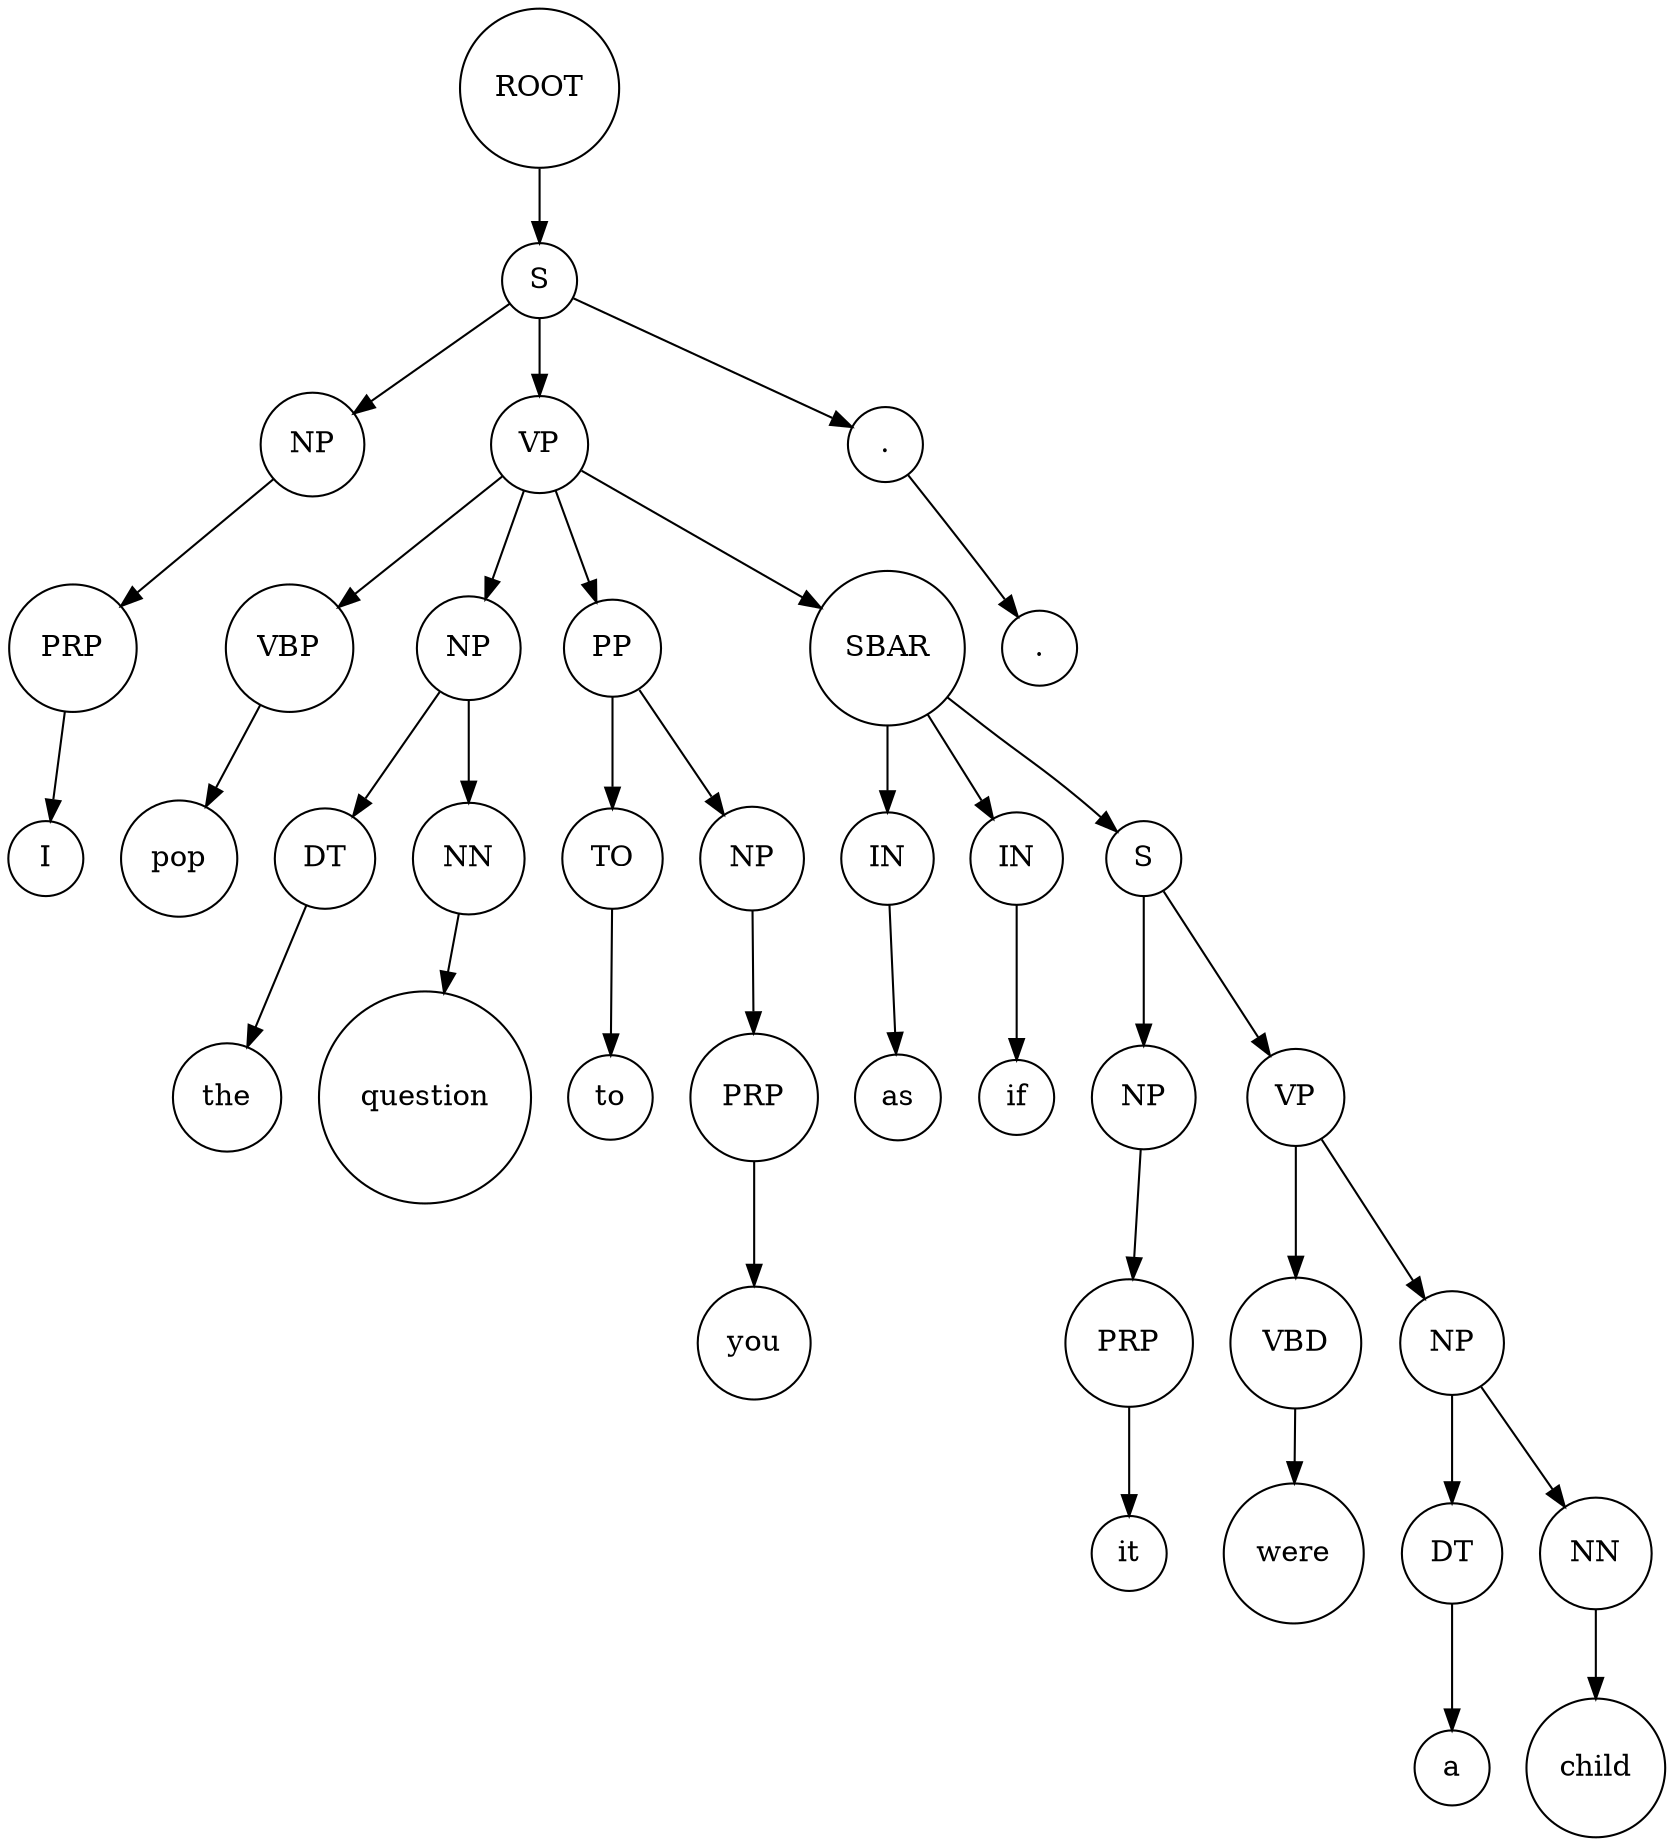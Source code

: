 digraph {
	node [shape=circle]
	0 [label=ROOT]
	1 [label=S]
		0 -> 1
	2 [label=NP]
		1 -> 2
	3 [label=PRP]
		2 -> 3
	4 [label=I]
		3 -> 4
	5 [label=VP]
		1 -> 5
	6 [label=VBP]
		5 -> 6
	7 [label=pop]
		6 -> 7
	8 [label=NP]
		5 -> 8
	9 [label=DT]
		8 -> 9
	10 [label=the]
		9 -> 10
	11 [label=NN]
		8 -> 11
	12 [label=question]
		11 -> 12
	13 [label=PP]
		5 -> 13
	14 [label=TO]
		13 -> 14
	15 [label=to]
		14 -> 15
	16 [label=NP]
		13 -> 16
	17 [label=PRP]
		16 -> 17
	18 [label=you]
		17 -> 18
	19 [label=SBAR]
		5 -> 19
	20 [label=IN]
		19 -> 20
	21 [label=as]
		20 -> 21
	22 [label=IN]
		19 -> 22
	23 [label=if]
		22 -> 23
	24 [label=S]
		19 -> 24
	25 [label=NP]
		24 -> 25
	26 [label=PRP]
		25 -> 26
	27 [label=it]
		26 -> 27
	28 [label=VP]
		24 -> 28
	29 [label=VBD]
		28 -> 29
	30 [label=were]
		29 -> 30
	31 [label=NP]
		28 -> 31
	32 [label=DT]
		31 -> 32
	33 [label=a]
		32 -> 33
	34 [label=NN]
		31 -> 34
	35 [label=child]
		34 -> 35
	36 [label="."]
		1 -> 36
	37 [label="."]
		36 -> 37
}